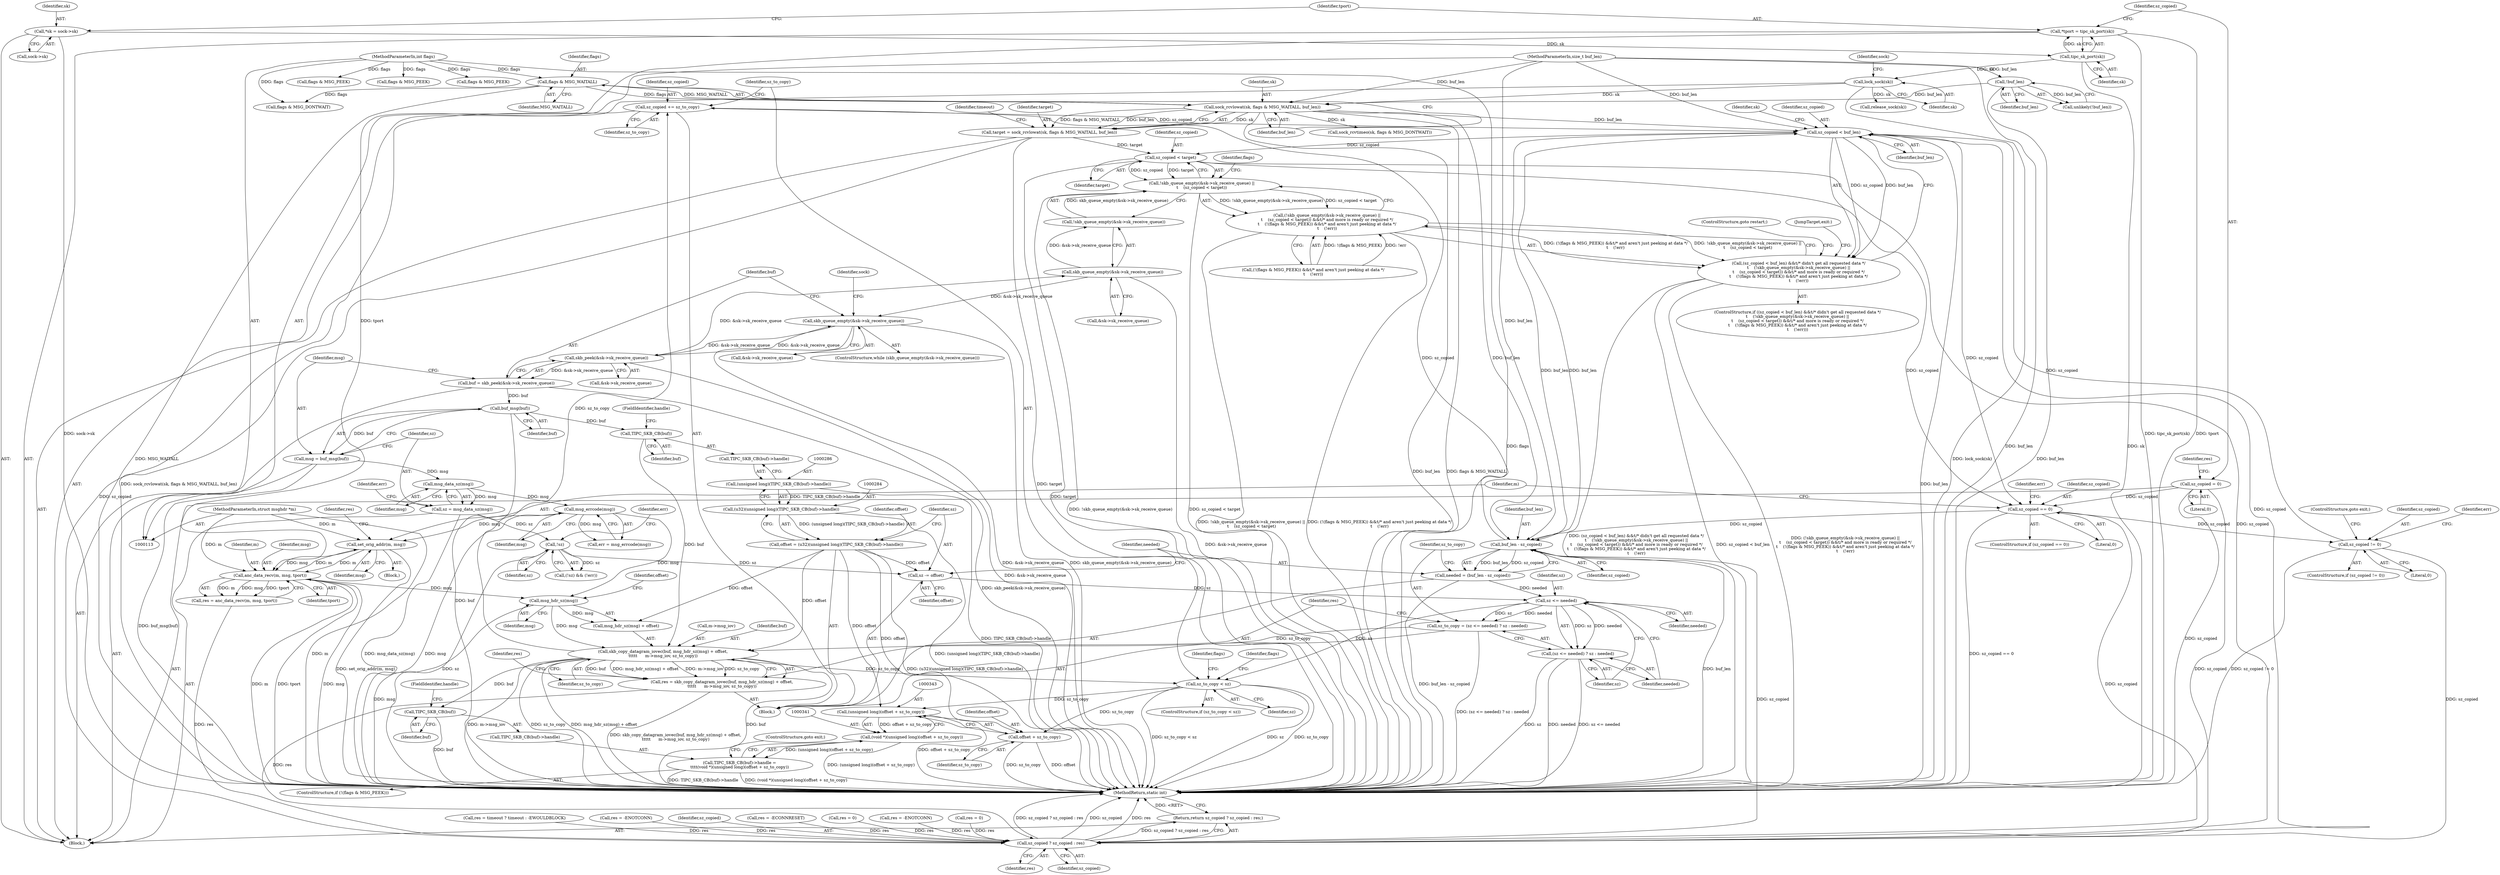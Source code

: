 digraph "0_linux_f3d3342602f8bcbf37d7c46641cb9bca7618eb1c_33@API" {
"1000322" [label="(Call,sz_copied += sz_to_copy)"];
"1000309" [label="(Call,skb_copy_datagram_iovec(buf, msg_hdr_sz(msg) + offset,\n\t\t\t\t\t      m->msg_iov, sz_to_copy))"];
"1000288" [label="(Call,TIPC_SKB_CB(buf))"];
"1000239" [label="(Call,buf_msg(buf))"];
"1000230" [label="(Call,buf = skb_peek(&sk->sk_receive_queue))"];
"1000232" [label="(Call,skb_peek(&sk->sk_receive_queue))"];
"1000186" [label="(Call,skb_queue_empty(&sk->sk_receive_queue))"];
"1000403" [label="(Call,skb_queue_empty(&sk->sk_receive_queue))"];
"1000312" [label="(Call,msg_hdr_sz(msg))"];
"1000247" [label="(Call,msg_errcode(msg))"];
"1000243" [label="(Call,msg_data_sz(msg))"];
"1000237" [label="(Call,msg = buf_msg(buf))"];
"1000269" [label="(Call,anc_data_recv(m, msg, tport))"];
"1000264" [label="(Call,set_orig_addr(m, msg))"];
"1000116" [label="(MethodParameterIn,struct msghdr *m)"];
"1000127" [label="(Call,*tport = tipc_sk_port(sk))"];
"1000129" [label="(Call,tipc_sk_port(sk))"];
"1000121" [label="(Call,*sk = sock->sk)"];
"1000281" [label="(Call,offset = (u32)(unsigned long)(TIPC_SKB_CB(buf)->handle))"];
"1000283" [label="(Call,(u32)(unsigned long)(TIPC_SKB_CB(buf)->handle))"];
"1000285" [label="(Call,(unsigned long)(TIPC_SKB_CB(buf)->handle))"];
"1000299" [label="(Call,sz_to_copy = (sz <= needed) ? sz : needed)"];
"1000302" [label="(Call,sz <= needed)"];
"1000291" [label="(Call,sz -= offset)"];
"1000251" [label="(Call,!sz)"];
"1000241" [label="(Call,sz = msg_data_sz(msg))"];
"1000294" [label="(Call,needed = (buf_len - sz_copied))"];
"1000296" [label="(Call,buf_len - sz_copied)"];
"1000171" [label="(Call,sock_rcvlowat(sk, flags & MSG_WAITALL, buf_len))"];
"1000154" [label="(Call,lock_sock(sk))"];
"1000173" [label="(Call,flags & MSG_WAITALL)"];
"1000118" [label="(MethodParameterIn,int flags)"];
"1000149" [label="(Call,!buf_len)"];
"1000117" [label="(MethodParameterIn,size_t buf_len)"];
"1000397" [label="(Call,sz_copied < buf_len)"];
"1000322" [label="(Call,sz_copied += sz_to_copy)"];
"1000351" [label="(Call,sz_copied != 0)"];
"1000260" [label="(Call,sz_copied == 0)"];
"1000408" [label="(Call,sz_copied < target)"];
"1000169" [label="(Call,target = sock_rcvlowat(sk, flags & MSG_WAITALL, buf_len))"];
"1000139" [label="(Call,sz_copied = 0)"];
"1000307" [label="(Call,res = skb_copy_datagram_iovec(buf, msg_hdr_sz(msg) + offset,\n\t\t\t\t\t      m->msg_iov, sz_to_copy))"];
"1000423" [label="(Call,sz_copied ? sz_copied : res)"];
"1000422" [label="(Return,return sz_copied ? sz_copied : res;)"];
"1000326" [label="(Call,sz_to_copy < sz)"];
"1000342" [label="(Call,(unsigned long)(offset + sz_to_copy))"];
"1000340" [label="(Call,(void *)(unsigned long)(offset + sz_to_copy))"];
"1000335" [label="(Call,TIPC_SKB_CB(buf)->handle =\n\t\t\t\t(void *)(unsigned long)(offset + sz_to_copy))"];
"1000344" [label="(Call,offset + sz_to_copy)"];
"1000337" [label="(Call,TIPC_SKB_CB(buf))"];
"1000301" [label="(Call,(sz <= needed) ? sz : needed)"];
"1000396" [label="(Call,(sz_copied < buf_len) &&\t/* didn't get all requested data */\n\t    (!skb_queue_empty(&sk->sk_receive_queue) ||\n\t    (sz_copied < target)) &&\t/* and more is ready or required */\n\t    (!(flags & MSG_PEEK)) &&\t/* and aren't just peeking at data */\n\t    (!err))"];
"1000401" [label="(Call,!skb_queue_empty(&sk->sk_receive_queue) ||\n\t    (sz_copied < target))"];
"1000400" [label="(Call,(!skb_queue_empty(&sk->sk_receive_queue) ||\n\t    (sz_copied < target)) &&\t/* and more is ready or required */\n\t    (!(flags & MSG_PEEK)) &&\t/* and aren't just peeking at data */\n\t    (!err))"];
"1000325" [label="(ControlStructure,if (sz_to_copy < sz))"];
"1000298" [label="(Identifier,sz_copied)"];
"1000411" [label="(Call,(!(flags & MSG_PEEK)) &&\t/* and aren't just peeking at data */\n\t    (!err))"];
"1000148" [label="(Call,unlikely(!buf_len))"];
"1000179" [label="(Call,sock_rcvtimeo(sk, flags & MSG_DONTWAIT))"];
"1000239" [label="(Call,buf_msg(buf))"];
"1000303" [label="(Identifier,sz)"];
"1000413" [label="(Call,flags & MSG_PEEK)"];
"1000420" [label="(Call,release_sock(sk))"];
"1000174" [label="(Identifier,flags)"];
"1000340" [label="(Call,(void *)(unsigned long)(offset + sz_to_copy))"];
"1000309" [label="(Call,skb_copy_datagram_iovec(buf, msg_hdr_sz(msg) + offset,\n\t\t\t\t\t      m->msg_iov, sz_to_copy))"];
"1000116" [label="(MethodParameterIn,struct msghdr *m)"];
"1000272" [label="(Identifier,tport)"];
"1000230" [label="(Call,buf = skb_peek(&sk->sk_receive_queue))"];
"1000322" [label="(Call,sz_copied += sz_to_copy)"];
"1000423" [label="(Call,sz_copied ? sz_copied : res)"];
"1000345" [label="(Identifier,offset)"];
"1000209" [label="(Call,res = timeout ? timeout : -EWOULDBLOCK)"];
"1000247" [label="(Call,msg_errcode(msg))"];
"1000320" [label="(Identifier,res)"];
"1000339" [label="(FieldIdentifier,handle)"];
"1000185" [label="(ControlStructure,while (skb_queue_empty(&sk->sk_receive_queue)))"];
"1000173" [label="(Call,flags & MSG_WAITALL)"];
"1000404" [label="(Call,&sk->sk_receive_queue)"];
"1000118" [label="(MethodParameterIn,int flags)"];
"1000150" [label="(Identifier,buf_len)"];
"1000139" [label="(Call,sz_copied = 0)"];
"1000129" [label="(Call,tipc_sk_port(sk))"];
"1000402" [label="(Call,!skb_queue_empty(&sk->sk_receive_queue))"];
"1000294" [label="(Call,needed = (buf_len - sz_copied))"];
"1000232" [label="(Call,skb_peek(&sk->sk_receive_queue))"];
"1000169" [label="(Call,target = sock_rcvlowat(sk, flags & MSG_WAITALL, buf_len))"];
"1000160" [label="(Identifier,sock)"];
"1000263" [label="(Block,)"];
"1000346" [label="(Identifier,sz_to_copy)"];
"1000123" [label="(Call,sock->sk)"];
"1000338" [label="(Identifier,buf)"];
"1000260" [label="(Call,sz_copied == 0)"];
"1000315" [label="(Call,m->msg_iov)"];
"1000285" [label="(Call,(unsigned long)(TIPC_SKB_CB(buf)->handle))"];
"1000245" [label="(Call,err = msg_errcode(msg))"];
"1000396" [label="(Call,(sz_copied < buf_len) &&\t/* didn't get all requested data */\n\t    (!skb_queue_empty(&sk->sk_receive_queue) ||\n\t    (sz_copied < target)) &&\t/* and more is ready or required */\n\t    (!(flags & MSG_PEEK)) &&\t/* and aren't just peeking at data */\n\t    (!err))"];
"1000262" [label="(Literal,0)"];
"1000418" [label="(ControlStructure,goto restart;)"];
"1000127" [label="(Call,*tport = tipc_sk_port(sk))"];
"1000181" [label="(Call,flags & MSG_DONTWAIT)"];
"1000261" [label="(Identifier,sz_copied)"];
"1000296" [label="(Call,buf_len - sz_copied)"];
"1000307" [label="(Call,res = skb_copy_datagram_iovec(buf, msg_hdr_sz(msg) + offset,\n\t\t\t\t\t      m->msg_iov, sz_to_copy))"];
"1000281" [label="(Call,offset = (u32)(unsigned long)(TIPC_SKB_CB(buf)->handle))"];
"1000295" [label="(Identifier,needed)"];
"1000195" [label="(Identifier,sock)"];
"1000318" [label="(Identifier,sz_to_copy)"];
"1000282" [label="(Identifier,offset)"];
"1000403" [label="(Call,skb_queue_empty(&sk->sk_receive_queue))"];
"1000164" [label="(Call,res = -ENOTCONN)"];
"1000237" [label="(Call,msg = buf_msg(buf))"];
"1000354" [label="(ControlStructure,goto exit;)"];
"1000375" [label="(Identifier,flags)"];
"1000170" [label="(Identifier,target)"];
"1000251" [label="(Call,!sz)"];
"1000264" [label="(Call,set_orig_addr(m, msg))"];
"1000140" [label="(Identifier,sz_copied)"];
"1000141" [label="(Literal,0)"];
"1000242" [label="(Identifier,sz)"];
"1000171" [label="(Call,sock_rcvlowat(sk, flags & MSG_WAITALL, buf_len))"];
"1000351" [label="(Call,sz_copied != 0)"];
"1000155" [label="(Identifier,sk)"];
"1000149" [label="(Call,!buf_len)"];
"1000122" [label="(Identifier,sk)"];
"1000330" [label="(ControlStructure,if (!(flags & MSG_PEEK)))"];
"1000154" [label="(Call,lock_sock(sk))"];
"1000130" [label="(Identifier,sk)"];
"1000288" [label="(Call,TIPC_SKB_CB(buf))"];
"1000278" [label="(Identifier,err)"];
"1000270" [label="(Identifier,m)"];
"1000344" [label="(Call,offset + sz_to_copy)"];
"1000347" [label="(ControlStructure,goto exit;)"];
"1000268" [label="(Identifier,res)"];
"1000117" [label="(MethodParameterIn,size_t buf_len)"];
"1000312" [label="(Call,msg_hdr_sz(msg))"];
"1000422" [label="(Return,return sz_copied ? sz_copied : res;)"];
"1000408" [label="(Call,sz_copied < target)"];
"1000290" [label="(FieldIdentifier,handle)"];
"1000283" [label="(Call,(u32)(unsigned long)(TIPC_SKB_CB(buf)->handle))"];
"1000332" [label="(Call,flags & MSG_PEEK)"];
"1000374" [label="(Call,flags & MSG_PEEK)"];
"1000252" [label="(Identifier,sz)"];
"1000240" [label="(Identifier,buf)"];
"1000243" [label="(Call,msg_data_sz(msg))"];
"1000246" [label="(Identifier,err)"];
"1000311" [label="(Call,msg_hdr_sz(msg) + offset)"];
"1000314" [label="(Identifier,offset)"];
"1000326" [label="(Call,sz_to_copy < sz)"];
"1000248" [label="(Identifier,msg)"];
"1000297" [label="(Identifier,buf_len)"];
"1000414" [label="(Identifier,flags)"];
"1000305" [label="(Identifier,sz)"];
"1000231" [label="(Identifier,buf)"];
"1000424" [label="(Identifier,sz_copied)"];
"1000327" [label="(Identifier,sz_to_copy)"];
"1000301" [label="(Call,(sz <= needed) ? sz : needed)"];
"1000302" [label="(Call,sz <= needed)"];
"1000426" [label="(Identifier,res)"];
"1000259" [label="(ControlStructure,if (sz_copied == 0))"];
"1000238" [label="(Identifier,msg)"];
"1000336" [label="(Call,TIPC_SKB_CB(buf)->handle)"];
"1000427" [label="(MethodReturn,static int)"];
"1000342" [label="(Call,(unsigned long)(offset + sz_to_copy))"];
"1000328" [label="(Identifier,sz)"];
"1000337" [label="(Call,TIPC_SKB_CB(buf))"];
"1000121" [label="(Call,*sk = sock->sk)"];
"1000119" [label="(Block,)"];
"1000353" [label="(Literal,0)"];
"1000397" [label="(Call,sz_copied < buf_len)"];
"1000398" [label="(Identifier,sz_copied)"];
"1000352" [label="(Identifier,sz_copied)"];
"1000267" [label="(Call,res = anc_data_recv(m, msg, tport))"];
"1000299" [label="(Call,sz_to_copy = (sz <= needed) ? sz : needed)"];
"1000300" [label="(Identifier,sz_to_copy)"];
"1000406" [label="(Identifier,sk)"];
"1000323" [label="(Identifier,sz_copied)"];
"1000350" [label="(ControlStructure,if (sz_copied != 0))"];
"1000128" [label="(Identifier,tport)"];
"1000233" [label="(Call,&sk->sk_receive_queue)"];
"1000401" [label="(Call,!skb_queue_empty(&sk->sk_receive_queue) ||\n\t    (sz_copied < target))"];
"1000241" [label="(Call,sz = msg_data_sz(msg))"];
"1000271" [label="(Identifier,msg)"];
"1000410" [label="(Identifier,target)"];
"1000266" [label="(Identifier,msg)"];
"1000186" [label="(Call,skb_queue_empty(&sk->sk_receive_queue))"];
"1000292" [label="(Identifier,sz)"];
"1000333" [label="(Identifier,flags)"];
"1000279" [label="(Block,)"];
"1000172" [label="(Identifier,sk)"];
"1000367" [label="(Call,res = -ECONNRESET)"];
"1000304" [label="(Identifier,needed)"];
"1000425" [label="(Identifier,sz_copied)"];
"1000145" [label="(Identifier,res)"];
"1000178" [label="(Identifier,timeout)"];
"1000289" [label="(Identifier,buf)"];
"1000358" [label="(Identifier,err)"];
"1000306" [label="(Identifier,needed)"];
"1000144" [label="(Call,res = 0)"];
"1000199" [label="(Call,res = -ENOTCONN)"];
"1000399" [label="(Identifier,buf_len)"];
"1000409" [label="(Identifier,sz_copied)"];
"1000187" [label="(Call,&sk->sk_receive_queue)"];
"1000287" [label="(Call,TIPC_SKB_CB(buf)->handle)"];
"1000313" [label="(Identifier,msg)"];
"1000310" [label="(Identifier,buf)"];
"1000293" [label="(Identifier,offset)"];
"1000291" [label="(Call,sz -= offset)"];
"1000175" [label="(Identifier,MSG_WAITALL)"];
"1000176" [label="(Identifier,buf_len)"];
"1000244" [label="(Identifier,msg)"];
"1000419" [label="(JumpTarget,exit:)"];
"1000363" [label="(Call,res = 0)"];
"1000395" [label="(ControlStructure,if ((sz_copied < buf_len) &&\t/* didn't get all requested data */\n\t    (!skb_queue_empty(&sk->sk_receive_queue) ||\n\t    (sz_copied < target)) &&\t/* and more is ready or required */\n\t    (!(flags & MSG_PEEK)) &&\t/* and aren't just peeking at data */\n\t    (!err)))"];
"1000250" [label="(Call,(!sz) && (!err))"];
"1000400" [label="(Call,(!skb_queue_empty(&sk->sk_receive_queue) ||\n\t    (sz_copied < target)) &&\t/* and more is ready or required */\n\t    (!(flags & MSG_PEEK)) &&\t/* and aren't just peeking at data */\n\t    (!err))"];
"1000269" [label="(Call,anc_data_recv(m, msg, tport))"];
"1000254" [label="(Identifier,err)"];
"1000265" [label="(Identifier,m)"];
"1000324" [label="(Identifier,sz_to_copy)"];
"1000308" [label="(Identifier,res)"];
"1000335" [label="(Call,TIPC_SKB_CB(buf)->handle =\n\t\t\t\t(void *)(unsigned long)(offset + sz_to_copy))"];
"1000322" -> "1000279"  [label="AST: "];
"1000322" -> "1000324"  [label="CFG: "];
"1000323" -> "1000322"  [label="AST: "];
"1000324" -> "1000322"  [label="AST: "];
"1000327" -> "1000322"  [label="CFG: "];
"1000309" -> "1000322"  [label="DDG: sz_to_copy"];
"1000296" -> "1000322"  [label="DDG: sz_copied"];
"1000322" -> "1000397"  [label="DDG: sz_copied"];
"1000322" -> "1000423"  [label="DDG: sz_copied"];
"1000309" -> "1000307"  [label="AST: "];
"1000309" -> "1000318"  [label="CFG: "];
"1000310" -> "1000309"  [label="AST: "];
"1000311" -> "1000309"  [label="AST: "];
"1000315" -> "1000309"  [label="AST: "];
"1000318" -> "1000309"  [label="AST: "];
"1000307" -> "1000309"  [label="CFG: "];
"1000309" -> "1000427"  [label="DDG: buf"];
"1000309" -> "1000427"  [label="DDG: m->msg_iov"];
"1000309" -> "1000427"  [label="DDG: sz_to_copy"];
"1000309" -> "1000427"  [label="DDG: msg_hdr_sz(msg) + offset"];
"1000309" -> "1000307"  [label="DDG: buf"];
"1000309" -> "1000307"  [label="DDG: msg_hdr_sz(msg) + offset"];
"1000309" -> "1000307"  [label="DDG: m->msg_iov"];
"1000309" -> "1000307"  [label="DDG: sz_to_copy"];
"1000288" -> "1000309"  [label="DDG: buf"];
"1000312" -> "1000309"  [label="DDG: msg"];
"1000281" -> "1000309"  [label="DDG: offset"];
"1000299" -> "1000309"  [label="DDG: sz_to_copy"];
"1000309" -> "1000326"  [label="DDG: sz_to_copy"];
"1000309" -> "1000337"  [label="DDG: buf"];
"1000288" -> "1000287"  [label="AST: "];
"1000288" -> "1000289"  [label="CFG: "];
"1000289" -> "1000288"  [label="AST: "];
"1000290" -> "1000288"  [label="CFG: "];
"1000239" -> "1000288"  [label="DDG: buf"];
"1000239" -> "1000237"  [label="AST: "];
"1000239" -> "1000240"  [label="CFG: "];
"1000240" -> "1000239"  [label="AST: "];
"1000237" -> "1000239"  [label="CFG: "];
"1000239" -> "1000427"  [label="DDG: buf"];
"1000239" -> "1000237"  [label="DDG: buf"];
"1000230" -> "1000239"  [label="DDG: buf"];
"1000230" -> "1000119"  [label="AST: "];
"1000230" -> "1000232"  [label="CFG: "];
"1000231" -> "1000230"  [label="AST: "];
"1000232" -> "1000230"  [label="AST: "];
"1000238" -> "1000230"  [label="CFG: "];
"1000230" -> "1000427"  [label="DDG: skb_peek(&sk->sk_receive_queue)"];
"1000232" -> "1000230"  [label="DDG: &sk->sk_receive_queue"];
"1000232" -> "1000233"  [label="CFG: "];
"1000233" -> "1000232"  [label="AST: "];
"1000232" -> "1000427"  [label="DDG: &sk->sk_receive_queue"];
"1000232" -> "1000186"  [label="DDG: &sk->sk_receive_queue"];
"1000186" -> "1000232"  [label="DDG: &sk->sk_receive_queue"];
"1000232" -> "1000403"  [label="DDG: &sk->sk_receive_queue"];
"1000186" -> "1000185"  [label="AST: "];
"1000186" -> "1000187"  [label="CFG: "];
"1000187" -> "1000186"  [label="AST: "];
"1000195" -> "1000186"  [label="CFG: "];
"1000231" -> "1000186"  [label="CFG: "];
"1000186" -> "1000427"  [label="DDG: skb_queue_empty(&sk->sk_receive_queue)"];
"1000186" -> "1000427"  [label="DDG: &sk->sk_receive_queue"];
"1000403" -> "1000186"  [label="DDG: &sk->sk_receive_queue"];
"1000403" -> "1000402"  [label="AST: "];
"1000403" -> "1000404"  [label="CFG: "];
"1000404" -> "1000403"  [label="AST: "];
"1000402" -> "1000403"  [label="CFG: "];
"1000403" -> "1000427"  [label="DDG: &sk->sk_receive_queue"];
"1000403" -> "1000402"  [label="DDG: &sk->sk_receive_queue"];
"1000312" -> "1000311"  [label="AST: "];
"1000312" -> "1000313"  [label="CFG: "];
"1000313" -> "1000312"  [label="AST: "];
"1000314" -> "1000312"  [label="CFG: "];
"1000312" -> "1000427"  [label="DDG: msg"];
"1000312" -> "1000311"  [label="DDG: msg"];
"1000247" -> "1000312"  [label="DDG: msg"];
"1000269" -> "1000312"  [label="DDG: msg"];
"1000247" -> "1000245"  [label="AST: "];
"1000247" -> "1000248"  [label="CFG: "];
"1000248" -> "1000247"  [label="AST: "];
"1000245" -> "1000247"  [label="CFG: "];
"1000247" -> "1000427"  [label="DDG: msg"];
"1000247" -> "1000245"  [label="DDG: msg"];
"1000243" -> "1000247"  [label="DDG: msg"];
"1000247" -> "1000264"  [label="DDG: msg"];
"1000243" -> "1000241"  [label="AST: "];
"1000243" -> "1000244"  [label="CFG: "];
"1000244" -> "1000243"  [label="AST: "];
"1000241" -> "1000243"  [label="CFG: "];
"1000243" -> "1000241"  [label="DDG: msg"];
"1000237" -> "1000243"  [label="DDG: msg"];
"1000237" -> "1000119"  [label="AST: "];
"1000238" -> "1000237"  [label="AST: "];
"1000242" -> "1000237"  [label="CFG: "];
"1000237" -> "1000427"  [label="DDG: buf_msg(buf)"];
"1000269" -> "1000267"  [label="AST: "];
"1000269" -> "1000272"  [label="CFG: "];
"1000270" -> "1000269"  [label="AST: "];
"1000271" -> "1000269"  [label="AST: "];
"1000272" -> "1000269"  [label="AST: "];
"1000267" -> "1000269"  [label="CFG: "];
"1000269" -> "1000427"  [label="DDG: m"];
"1000269" -> "1000427"  [label="DDG: tport"];
"1000269" -> "1000427"  [label="DDG: msg"];
"1000269" -> "1000264"  [label="DDG: m"];
"1000269" -> "1000267"  [label="DDG: m"];
"1000269" -> "1000267"  [label="DDG: msg"];
"1000269" -> "1000267"  [label="DDG: tport"];
"1000264" -> "1000269"  [label="DDG: m"];
"1000264" -> "1000269"  [label="DDG: msg"];
"1000116" -> "1000269"  [label="DDG: m"];
"1000127" -> "1000269"  [label="DDG: tport"];
"1000264" -> "1000263"  [label="AST: "];
"1000264" -> "1000266"  [label="CFG: "];
"1000265" -> "1000264"  [label="AST: "];
"1000266" -> "1000264"  [label="AST: "];
"1000268" -> "1000264"  [label="CFG: "];
"1000264" -> "1000427"  [label="DDG: set_orig_addr(m, msg)"];
"1000116" -> "1000264"  [label="DDG: m"];
"1000116" -> "1000113"  [label="AST: "];
"1000116" -> "1000427"  [label="DDG: m"];
"1000127" -> "1000119"  [label="AST: "];
"1000127" -> "1000129"  [label="CFG: "];
"1000128" -> "1000127"  [label="AST: "];
"1000129" -> "1000127"  [label="AST: "];
"1000140" -> "1000127"  [label="CFG: "];
"1000127" -> "1000427"  [label="DDG: tipc_sk_port(sk)"];
"1000127" -> "1000427"  [label="DDG: tport"];
"1000129" -> "1000127"  [label="DDG: sk"];
"1000129" -> "1000130"  [label="CFG: "];
"1000130" -> "1000129"  [label="AST: "];
"1000129" -> "1000427"  [label="DDG: sk"];
"1000121" -> "1000129"  [label="DDG: sk"];
"1000129" -> "1000154"  [label="DDG: sk"];
"1000121" -> "1000119"  [label="AST: "];
"1000121" -> "1000123"  [label="CFG: "];
"1000122" -> "1000121"  [label="AST: "];
"1000123" -> "1000121"  [label="AST: "];
"1000128" -> "1000121"  [label="CFG: "];
"1000121" -> "1000427"  [label="DDG: sock->sk"];
"1000281" -> "1000279"  [label="AST: "];
"1000281" -> "1000283"  [label="CFG: "];
"1000282" -> "1000281"  [label="AST: "];
"1000283" -> "1000281"  [label="AST: "];
"1000292" -> "1000281"  [label="CFG: "];
"1000281" -> "1000427"  [label="DDG: (u32)(unsigned long)(TIPC_SKB_CB(buf)->handle)"];
"1000283" -> "1000281"  [label="DDG: (unsigned long)(TIPC_SKB_CB(buf)->handle)"];
"1000281" -> "1000291"  [label="DDG: offset"];
"1000281" -> "1000311"  [label="DDG: offset"];
"1000281" -> "1000342"  [label="DDG: offset"];
"1000281" -> "1000344"  [label="DDG: offset"];
"1000283" -> "1000285"  [label="CFG: "];
"1000284" -> "1000283"  [label="AST: "];
"1000285" -> "1000283"  [label="AST: "];
"1000283" -> "1000427"  [label="DDG: (unsigned long)(TIPC_SKB_CB(buf)->handle)"];
"1000285" -> "1000283"  [label="DDG: TIPC_SKB_CB(buf)->handle"];
"1000285" -> "1000287"  [label="CFG: "];
"1000286" -> "1000285"  [label="AST: "];
"1000287" -> "1000285"  [label="AST: "];
"1000285" -> "1000427"  [label="DDG: TIPC_SKB_CB(buf)->handle"];
"1000299" -> "1000279"  [label="AST: "];
"1000299" -> "1000301"  [label="CFG: "];
"1000300" -> "1000299"  [label="AST: "];
"1000301" -> "1000299"  [label="AST: "];
"1000308" -> "1000299"  [label="CFG: "];
"1000299" -> "1000427"  [label="DDG: (sz <= needed) ? sz : needed"];
"1000302" -> "1000299"  [label="DDG: sz"];
"1000302" -> "1000299"  [label="DDG: needed"];
"1000302" -> "1000301"  [label="AST: "];
"1000302" -> "1000304"  [label="CFG: "];
"1000303" -> "1000302"  [label="AST: "];
"1000304" -> "1000302"  [label="AST: "];
"1000305" -> "1000302"  [label="CFG: "];
"1000306" -> "1000302"  [label="CFG: "];
"1000291" -> "1000302"  [label="DDG: sz"];
"1000294" -> "1000302"  [label="DDG: needed"];
"1000302" -> "1000301"  [label="DDG: sz"];
"1000302" -> "1000301"  [label="DDG: needed"];
"1000302" -> "1000326"  [label="DDG: sz"];
"1000291" -> "1000279"  [label="AST: "];
"1000291" -> "1000293"  [label="CFG: "];
"1000292" -> "1000291"  [label="AST: "];
"1000293" -> "1000291"  [label="AST: "];
"1000295" -> "1000291"  [label="CFG: "];
"1000251" -> "1000291"  [label="DDG: sz"];
"1000251" -> "1000250"  [label="AST: "];
"1000251" -> "1000252"  [label="CFG: "];
"1000252" -> "1000251"  [label="AST: "];
"1000254" -> "1000251"  [label="CFG: "];
"1000250" -> "1000251"  [label="CFG: "];
"1000251" -> "1000427"  [label="DDG: sz"];
"1000251" -> "1000250"  [label="DDG: sz"];
"1000241" -> "1000251"  [label="DDG: sz"];
"1000241" -> "1000119"  [label="AST: "];
"1000242" -> "1000241"  [label="AST: "];
"1000246" -> "1000241"  [label="CFG: "];
"1000241" -> "1000427"  [label="DDG: msg_data_sz(msg)"];
"1000294" -> "1000279"  [label="AST: "];
"1000294" -> "1000296"  [label="CFG: "];
"1000295" -> "1000294"  [label="AST: "];
"1000296" -> "1000294"  [label="AST: "];
"1000300" -> "1000294"  [label="CFG: "];
"1000294" -> "1000427"  [label="DDG: buf_len - sz_copied"];
"1000296" -> "1000294"  [label="DDG: buf_len"];
"1000296" -> "1000294"  [label="DDG: sz_copied"];
"1000296" -> "1000298"  [label="CFG: "];
"1000297" -> "1000296"  [label="AST: "];
"1000298" -> "1000296"  [label="AST: "];
"1000296" -> "1000427"  [label="DDG: buf_len"];
"1000171" -> "1000296"  [label="DDG: buf_len"];
"1000397" -> "1000296"  [label="DDG: buf_len"];
"1000117" -> "1000296"  [label="DDG: buf_len"];
"1000260" -> "1000296"  [label="DDG: sz_copied"];
"1000296" -> "1000397"  [label="DDG: buf_len"];
"1000296" -> "1000423"  [label="DDG: sz_copied"];
"1000171" -> "1000169"  [label="AST: "];
"1000171" -> "1000176"  [label="CFG: "];
"1000172" -> "1000171"  [label="AST: "];
"1000173" -> "1000171"  [label="AST: "];
"1000176" -> "1000171"  [label="AST: "];
"1000169" -> "1000171"  [label="CFG: "];
"1000171" -> "1000427"  [label="DDG: buf_len"];
"1000171" -> "1000427"  [label="DDG: flags & MSG_WAITALL"];
"1000171" -> "1000169"  [label="DDG: sk"];
"1000171" -> "1000169"  [label="DDG: flags & MSG_WAITALL"];
"1000171" -> "1000169"  [label="DDG: buf_len"];
"1000154" -> "1000171"  [label="DDG: sk"];
"1000173" -> "1000171"  [label="DDG: flags"];
"1000173" -> "1000171"  [label="DDG: MSG_WAITALL"];
"1000149" -> "1000171"  [label="DDG: buf_len"];
"1000117" -> "1000171"  [label="DDG: buf_len"];
"1000171" -> "1000179"  [label="DDG: sk"];
"1000171" -> "1000397"  [label="DDG: buf_len"];
"1000154" -> "1000119"  [label="AST: "];
"1000154" -> "1000155"  [label="CFG: "];
"1000155" -> "1000154"  [label="AST: "];
"1000160" -> "1000154"  [label="CFG: "];
"1000154" -> "1000427"  [label="DDG: lock_sock(sk)"];
"1000154" -> "1000420"  [label="DDG: sk"];
"1000173" -> "1000175"  [label="CFG: "];
"1000174" -> "1000173"  [label="AST: "];
"1000175" -> "1000173"  [label="AST: "];
"1000176" -> "1000173"  [label="CFG: "];
"1000173" -> "1000427"  [label="DDG: MSG_WAITALL"];
"1000118" -> "1000173"  [label="DDG: flags"];
"1000173" -> "1000181"  [label="DDG: flags"];
"1000118" -> "1000113"  [label="AST: "];
"1000118" -> "1000427"  [label="DDG: flags"];
"1000118" -> "1000181"  [label="DDG: flags"];
"1000118" -> "1000332"  [label="DDG: flags"];
"1000118" -> "1000374"  [label="DDG: flags"];
"1000118" -> "1000413"  [label="DDG: flags"];
"1000149" -> "1000148"  [label="AST: "];
"1000149" -> "1000150"  [label="CFG: "];
"1000150" -> "1000149"  [label="AST: "];
"1000148" -> "1000149"  [label="CFG: "];
"1000149" -> "1000427"  [label="DDG: buf_len"];
"1000149" -> "1000148"  [label="DDG: buf_len"];
"1000117" -> "1000149"  [label="DDG: buf_len"];
"1000117" -> "1000113"  [label="AST: "];
"1000117" -> "1000427"  [label="DDG: buf_len"];
"1000117" -> "1000397"  [label="DDG: buf_len"];
"1000397" -> "1000396"  [label="AST: "];
"1000397" -> "1000399"  [label="CFG: "];
"1000398" -> "1000397"  [label="AST: "];
"1000399" -> "1000397"  [label="AST: "];
"1000406" -> "1000397"  [label="CFG: "];
"1000396" -> "1000397"  [label="CFG: "];
"1000397" -> "1000427"  [label="DDG: buf_len"];
"1000397" -> "1000260"  [label="DDG: sz_copied"];
"1000397" -> "1000396"  [label="DDG: sz_copied"];
"1000397" -> "1000396"  [label="DDG: buf_len"];
"1000351" -> "1000397"  [label="DDG: sz_copied"];
"1000397" -> "1000408"  [label="DDG: sz_copied"];
"1000397" -> "1000423"  [label="DDG: sz_copied"];
"1000351" -> "1000350"  [label="AST: "];
"1000351" -> "1000353"  [label="CFG: "];
"1000352" -> "1000351"  [label="AST: "];
"1000353" -> "1000351"  [label="AST: "];
"1000354" -> "1000351"  [label="CFG: "];
"1000358" -> "1000351"  [label="CFG: "];
"1000351" -> "1000427"  [label="DDG: sz_copied != 0"];
"1000260" -> "1000351"  [label="DDG: sz_copied"];
"1000351" -> "1000423"  [label="DDG: sz_copied"];
"1000260" -> "1000259"  [label="AST: "];
"1000260" -> "1000262"  [label="CFG: "];
"1000261" -> "1000260"  [label="AST: "];
"1000262" -> "1000260"  [label="AST: "];
"1000265" -> "1000260"  [label="CFG: "];
"1000278" -> "1000260"  [label="CFG: "];
"1000260" -> "1000427"  [label="DDG: sz_copied == 0"];
"1000408" -> "1000260"  [label="DDG: sz_copied"];
"1000139" -> "1000260"  [label="DDG: sz_copied"];
"1000260" -> "1000423"  [label="DDG: sz_copied"];
"1000408" -> "1000401"  [label="AST: "];
"1000408" -> "1000410"  [label="CFG: "];
"1000409" -> "1000408"  [label="AST: "];
"1000410" -> "1000408"  [label="AST: "];
"1000401" -> "1000408"  [label="CFG: "];
"1000408" -> "1000427"  [label="DDG: target"];
"1000408" -> "1000401"  [label="DDG: sz_copied"];
"1000408" -> "1000401"  [label="DDG: target"];
"1000169" -> "1000408"  [label="DDG: target"];
"1000408" -> "1000423"  [label="DDG: sz_copied"];
"1000169" -> "1000119"  [label="AST: "];
"1000170" -> "1000169"  [label="AST: "];
"1000178" -> "1000169"  [label="CFG: "];
"1000169" -> "1000427"  [label="DDG: sock_rcvlowat(sk, flags & MSG_WAITALL, buf_len)"];
"1000169" -> "1000427"  [label="DDG: target"];
"1000139" -> "1000119"  [label="AST: "];
"1000139" -> "1000141"  [label="CFG: "];
"1000140" -> "1000139"  [label="AST: "];
"1000141" -> "1000139"  [label="AST: "];
"1000145" -> "1000139"  [label="CFG: "];
"1000139" -> "1000427"  [label="DDG: sz_copied"];
"1000139" -> "1000423"  [label="DDG: sz_copied"];
"1000307" -> "1000279"  [label="AST: "];
"1000308" -> "1000307"  [label="AST: "];
"1000320" -> "1000307"  [label="CFG: "];
"1000307" -> "1000427"  [label="DDG: skb_copy_datagram_iovec(buf, msg_hdr_sz(msg) + offset,\n\t\t\t\t\t      m->msg_iov, sz_to_copy)"];
"1000307" -> "1000423"  [label="DDG: res"];
"1000423" -> "1000422"  [label="AST: "];
"1000423" -> "1000425"  [label="CFG: "];
"1000423" -> "1000426"  [label="CFG: "];
"1000424" -> "1000423"  [label="AST: "];
"1000425" -> "1000423"  [label="AST: "];
"1000426" -> "1000423"  [label="AST: "];
"1000422" -> "1000423"  [label="CFG: "];
"1000423" -> "1000427"  [label="DDG: res"];
"1000423" -> "1000427"  [label="DDG: sz_copied ? sz_copied : res"];
"1000423" -> "1000427"  [label="DDG: sz_copied"];
"1000423" -> "1000422"  [label="DDG: sz_copied ? sz_copied : res"];
"1000209" -> "1000423"  [label="DDG: res"];
"1000367" -> "1000423"  [label="DDG: res"];
"1000267" -> "1000423"  [label="DDG: res"];
"1000144" -> "1000423"  [label="DDG: res"];
"1000164" -> "1000423"  [label="DDG: res"];
"1000199" -> "1000423"  [label="DDG: res"];
"1000363" -> "1000423"  [label="DDG: res"];
"1000422" -> "1000119"  [label="AST: "];
"1000427" -> "1000422"  [label="CFG: "];
"1000422" -> "1000427"  [label="DDG: <RET>"];
"1000326" -> "1000325"  [label="AST: "];
"1000326" -> "1000328"  [label="CFG: "];
"1000327" -> "1000326"  [label="AST: "];
"1000328" -> "1000326"  [label="AST: "];
"1000333" -> "1000326"  [label="CFG: "];
"1000375" -> "1000326"  [label="CFG: "];
"1000326" -> "1000427"  [label="DDG: sz_to_copy < sz"];
"1000326" -> "1000427"  [label="DDG: sz"];
"1000326" -> "1000427"  [label="DDG: sz_to_copy"];
"1000326" -> "1000342"  [label="DDG: sz_to_copy"];
"1000326" -> "1000344"  [label="DDG: sz_to_copy"];
"1000342" -> "1000340"  [label="AST: "];
"1000342" -> "1000344"  [label="CFG: "];
"1000343" -> "1000342"  [label="AST: "];
"1000344" -> "1000342"  [label="AST: "];
"1000340" -> "1000342"  [label="CFG: "];
"1000342" -> "1000427"  [label="DDG: offset + sz_to_copy"];
"1000342" -> "1000340"  [label="DDG: offset + sz_to_copy"];
"1000340" -> "1000335"  [label="AST: "];
"1000341" -> "1000340"  [label="AST: "];
"1000335" -> "1000340"  [label="CFG: "];
"1000340" -> "1000427"  [label="DDG: (unsigned long)(offset + sz_to_copy)"];
"1000340" -> "1000335"  [label="DDG: (unsigned long)(offset + sz_to_copy)"];
"1000335" -> "1000330"  [label="AST: "];
"1000336" -> "1000335"  [label="AST: "];
"1000347" -> "1000335"  [label="CFG: "];
"1000335" -> "1000427"  [label="DDG: TIPC_SKB_CB(buf)->handle"];
"1000335" -> "1000427"  [label="DDG: (void *)(unsigned long)(offset + sz_to_copy)"];
"1000344" -> "1000346"  [label="CFG: "];
"1000345" -> "1000344"  [label="AST: "];
"1000346" -> "1000344"  [label="AST: "];
"1000344" -> "1000427"  [label="DDG: sz_to_copy"];
"1000344" -> "1000427"  [label="DDG: offset"];
"1000337" -> "1000336"  [label="AST: "];
"1000337" -> "1000338"  [label="CFG: "];
"1000338" -> "1000337"  [label="AST: "];
"1000339" -> "1000337"  [label="CFG: "];
"1000337" -> "1000427"  [label="DDG: buf"];
"1000301" -> "1000305"  [label="CFG: "];
"1000301" -> "1000306"  [label="CFG: "];
"1000305" -> "1000301"  [label="AST: "];
"1000306" -> "1000301"  [label="AST: "];
"1000301" -> "1000427"  [label="DDG: sz"];
"1000301" -> "1000427"  [label="DDG: needed"];
"1000301" -> "1000427"  [label="DDG: sz <= needed"];
"1000396" -> "1000395"  [label="AST: "];
"1000396" -> "1000400"  [label="CFG: "];
"1000400" -> "1000396"  [label="AST: "];
"1000418" -> "1000396"  [label="CFG: "];
"1000419" -> "1000396"  [label="CFG: "];
"1000396" -> "1000427"  [label="DDG: (sz_copied < buf_len) &&\t/* didn't get all requested data */\n\t    (!skb_queue_empty(&sk->sk_receive_queue) ||\n\t    (sz_copied < target)) &&\t/* and more is ready or required */\n\t    (!(flags & MSG_PEEK)) &&\t/* and aren't just peeking at data */\n\t    (!err)"];
"1000396" -> "1000427"  [label="DDG: sz_copied < buf_len"];
"1000396" -> "1000427"  [label="DDG: (!skb_queue_empty(&sk->sk_receive_queue) ||\n\t    (sz_copied < target)) &&\t/* and more is ready or required */\n\t    (!(flags & MSG_PEEK)) &&\t/* and aren't just peeking at data */\n\t    (!err)"];
"1000400" -> "1000396"  [label="DDG: !skb_queue_empty(&sk->sk_receive_queue) ||\n\t    (sz_copied < target)"];
"1000400" -> "1000396"  [label="DDG: (!(flags & MSG_PEEK)) &&\t/* and aren't just peeking at data */\n\t    (!err)"];
"1000401" -> "1000400"  [label="AST: "];
"1000401" -> "1000402"  [label="CFG: "];
"1000402" -> "1000401"  [label="AST: "];
"1000414" -> "1000401"  [label="CFG: "];
"1000400" -> "1000401"  [label="CFG: "];
"1000401" -> "1000427"  [label="DDG: !skb_queue_empty(&sk->sk_receive_queue)"];
"1000401" -> "1000427"  [label="DDG: sz_copied < target"];
"1000401" -> "1000400"  [label="DDG: !skb_queue_empty(&sk->sk_receive_queue)"];
"1000401" -> "1000400"  [label="DDG: sz_copied < target"];
"1000402" -> "1000401"  [label="DDG: skb_queue_empty(&sk->sk_receive_queue)"];
"1000400" -> "1000411"  [label="CFG: "];
"1000411" -> "1000400"  [label="AST: "];
"1000400" -> "1000427"  [label="DDG: (!(flags & MSG_PEEK)) &&\t/* and aren't just peeking at data */\n\t    (!err)"];
"1000400" -> "1000427"  [label="DDG: !skb_queue_empty(&sk->sk_receive_queue) ||\n\t    (sz_copied < target)"];
"1000411" -> "1000400"  [label="DDG: !(flags & MSG_PEEK)"];
"1000411" -> "1000400"  [label="DDG: !err"];
}
